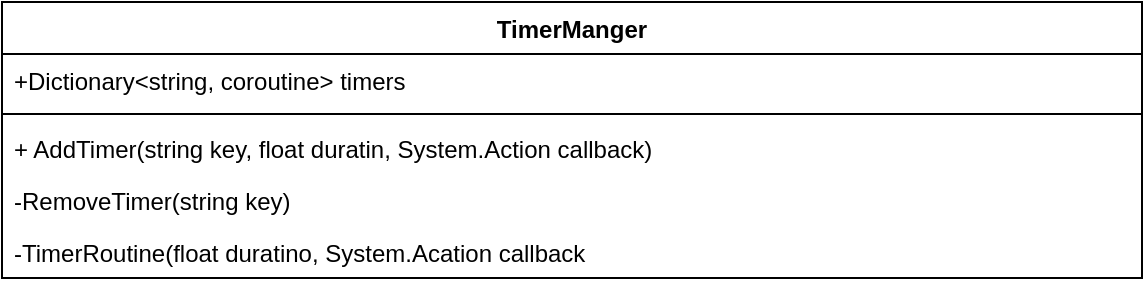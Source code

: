 <mxfile version="26.0.16">
  <diagram id="C5RBs43oDa-KdzZeNtuy" name="Page-1">
    <mxGraphModel dx="1292" dy="746" grid="1" gridSize="10" guides="1" tooltips="1" connect="1" arrows="1" fold="1" page="1" pageScale="1" pageWidth="827" pageHeight="1169" math="0" shadow="0">
      <root>
        <mxCell id="WIyWlLk6GJQsqaUBKTNV-0" />
        <mxCell id="WIyWlLk6GJQsqaUBKTNV-1" parent="WIyWlLk6GJQsqaUBKTNV-0" />
        <mxCell id="2CHv7obPmLuiJBuUNUYe-0" value="TimerManger&lt;div&gt;&lt;br&gt;&lt;/div&gt;" style="swimlane;fontStyle=1;align=center;verticalAlign=top;childLayout=stackLayout;horizontal=1;startSize=26;horizontalStack=0;resizeParent=1;resizeParentMax=0;resizeLast=0;collapsible=1;marginBottom=0;whiteSpace=wrap;html=1;" vertex="1" parent="WIyWlLk6GJQsqaUBKTNV-1">
          <mxGeometry x="200" y="300" width="570" height="138" as="geometry" />
        </mxCell>
        <mxCell id="2CHv7obPmLuiJBuUNUYe-1" value="+Dictionary&amp;lt;string, coroutine&amp;gt; timers" style="text;strokeColor=none;fillColor=none;align=left;verticalAlign=top;spacingLeft=4;spacingRight=4;overflow=hidden;rotatable=0;points=[[0,0.5],[1,0.5]];portConstraint=eastwest;whiteSpace=wrap;html=1;" vertex="1" parent="2CHv7obPmLuiJBuUNUYe-0">
          <mxGeometry y="26" width="570" height="26" as="geometry" />
        </mxCell>
        <mxCell id="2CHv7obPmLuiJBuUNUYe-2" value="" style="line;strokeWidth=1;fillColor=none;align=left;verticalAlign=middle;spacingTop=-1;spacingLeft=3;spacingRight=3;rotatable=0;labelPosition=right;points=[];portConstraint=eastwest;strokeColor=inherit;" vertex="1" parent="2CHv7obPmLuiJBuUNUYe-0">
          <mxGeometry y="52" width="570" height="8" as="geometry" />
        </mxCell>
        <mxCell id="2CHv7obPmLuiJBuUNUYe-3" value="+ AddTimer(string key, float duratin, System.Action callback)" style="text;strokeColor=none;fillColor=none;align=left;verticalAlign=top;spacingLeft=4;spacingRight=4;overflow=hidden;rotatable=0;points=[[0,0.5],[1,0.5]];portConstraint=eastwest;whiteSpace=wrap;html=1;" vertex="1" parent="2CHv7obPmLuiJBuUNUYe-0">
          <mxGeometry y="60" width="570" height="26" as="geometry" />
        </mxCell>
        <mxCell id="2CHv7obPmLuiJBuUNUYe-4" value="-RemoveTimer(string key)" style="text;strokeColor=none;fillColor=none;align=left;verticalAlign=top;spacingLeft=4;spacingRight=4;overflow=hidden;rotatable=0;points=[[0,0.5],[1,0.5]];portConstraint=eastwest;whiteSpace=wrap;html=1;" vertex="1" parent="2CHv7obPmLuiJBuUNUYe-0">
          <mxGeometry y="86" width="570" height="26" as="geometry" />
        </mxCell>
        <mxCell id="2CHv7obPmLuiJBuUNUYe-5" value="-TimerRoutine(float duratino, System.Acation callback" style="text;strokeColor=none;fillColor=none;align=left;verticalAlign=top;spacingLeft=4;spacingRight=4;overflow=hidden;rotatable=0;points=[[0,0.5],[1,0.5]];portConstraint=eastwest;whiteSpace=wrap;html=1;" vertex="1" parent="2CHv7obPmLuiJBuUNUYe-0">
          <mxGeometry y="112" width="570" height="26" as="geometry" />
        </mxCell>
      </root>
    </mxGraphModel>
  </diagram>
</mxfile>
